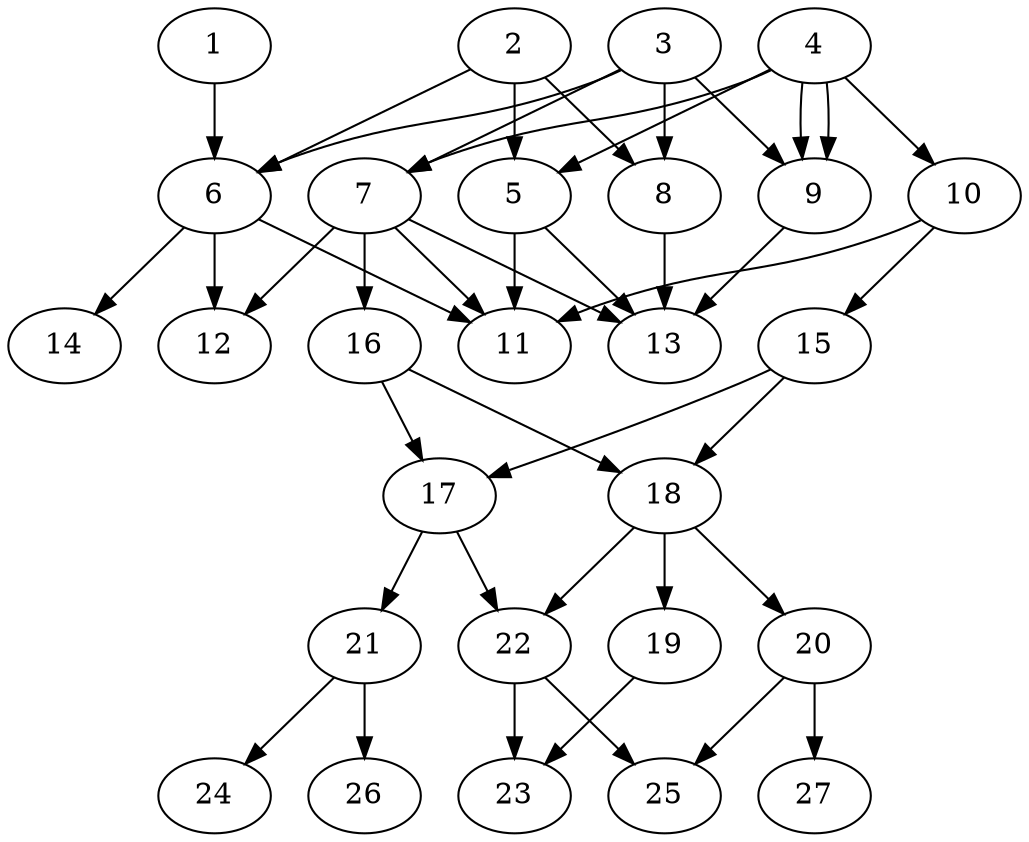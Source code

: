 // DAG (tier=2-normal, mode=compute, n=27, ccr=0.394, fat=0.534, density=0.552, regular=0.418, jump=0.164, mindata=524288, maxdata=8388608)
// DAG automatically generated by daggen at Sun Aug 24 16:33:33 2025
// /home/ermia/Project/Environments/daggen/bin/daggen --dot --ccr 0.394 --fat 0.534 --regular 0.418 --density 0.552 --jump 0.164 --mindata 524288 --maxdata 8388608 -n 27 
digraph G {
  1 [size="657508337269237760", alpha="0.17", expect_size="328754168634618880"]
  1 -> 6 [size ="242893495205888"]
  2 [size="49846433286734217216", alpha="0.03", expect_size="24923216643367108608"]
  2 -> 5 [size ="108354273804288"]
  2 -> 6 [size ="108354273804288"]
  2 -> 8 [size ="108354273804288"]
  3 [size="10328537244416160", alpha="0.08", expect_size="5164268622208080"]
  3 -> 6 [size ="432332423036928"]
  3 -> 7 [size ="432332423036928"]
  3 -> 8 [size ="432332423036928"]
  3 -> 9 [size ="432332423036928"]
  4 [size="9159396645507184", alpha="0.18", expect_size="4579698322753592"]
  4 -> 5 [size ="227701214412800"]
  4 -> 7 [size ="227701214412800"]
  4 -> 9 [size ="227701214412800"]
  4 -> 9 [size ="227701214412800"]
  4 -> 10 [size ="227701214412800"]
  5 [size="31554799989776680", alpha="0.04", expect_size="15777399994888340"]
  5 -> 11 [size ="41902984396800"]
  5 -> 13 [size ="41902984396800"]
  6 [size="1622481205602268", alpha="0.13", expect_size="811240602801134"]
  6 -> 11 [size ="50681989824512"]
  6 -> 12 [size ="50681989824512"]
  6 -> 14 [size ="50681989824512"]
  7 [size="2150886405141743", alpha="0.15", expect_size="1075443202570871"]
  7 -> 11 [size ="3993816268800"]
  7 -> 12 [size ="3993816268800"]
  7 -> 13 [size ="3993816268800"]
  7 -> 16 [size ="3993816268800"]
  8 [size="71772627715920696", alpha="0.16", expect_size="35886313857960348"]
  8 -> 13 [size ="28493156974592"]
  9 [size="795072230972357248", alpha="0.05", expect_size="397536115486178624"]
  9 -> 13 [size ="436195209248768"]
  10 [size="385658768958021056", alpha="0.07", expect_size="192829384479010528"]
  10 -> 11 [size ="152948650803200"]
  10 -> 15 [size ="152948650803200"]
  11 [size="12459255879789320", alpha="0.15", expect_size="6229627939894660"]
  12 [size="172194384747102732288", alpha="0.17", expect_size="86097192373551366144"]
  13 [size="38798925940636440", alpha="0.08", expect_size="19399462970318220"]
  14 [size="444700927425706459136", alpha="0.19", expect_size="222350463712853229568"]
  15 [size="16593268141133888", alpha="0.01", expect_size="8296634070566944"]
  15 -> 17 [size ="442143395020800"]
  15 -> 18 [size ="442143395020800"]
  16 [size="4445984945178114", alpha="0.07", expect_size="2222992472589057"]
  16 -> 17 [size ="138888177778688"]
  16 -> 18 [size ="138888177778688"]
  17 [size="20604683079331496", alpha="0.10", expect_size="10302341539665748"]
  17 -> 21 [size ="561988291788800"]
  17 -> 22 [size ="561988291788800"]
  18 [size="49386937254669016", alpha="0.11", expect_size="24693468627334508"]
  18 -> 19 [size ="102936684265472"]
  18 -> 20 [size ="102936684265472"]
  18 -> 22 [size ="102936684265472"]
  19 [size="30201471776314088", alpha="0.15", expect_size="15100735888157044"]
  19 -> 23 [size ="17081965740032"]
  20 [size="14667429046750866", alpha="0.16", expect_size="7333714523375433"]
  20 -> 25 [size ="232799172820992"]
  20 -> 27 [size ="232799172820992"]
  21 [size="6325578810821708", alpha="0.07", expect_size="3162789405410854"]
  21 -> 24 [size ="135833172574208"]
  21 -> 26 [size ="135833172574208"]
  22 [size="72177526163535560704", alpha="0.07", expect_size="36088763081767780352"]
  22 -> 23 [size ="138683453800448"]
  22 -> 25 [size ="138683453800448"]
  23 [size="23278236968620296", alpha="0.05", expect_size="11639118484310148"]
  24 [size="109612407520969280", alpha="0.08", expect_size="54806203760484640"]
  25 [size="279894646792627683328", alpha="0.03", expect_size="139947323396313841664"]
  26 [size="111394998948624608", alpha="0.08", expect_size="55697499474312304"]
  27 [size="40248755804063144", alpha="0.20", expect_size="20124377902031572"]
}